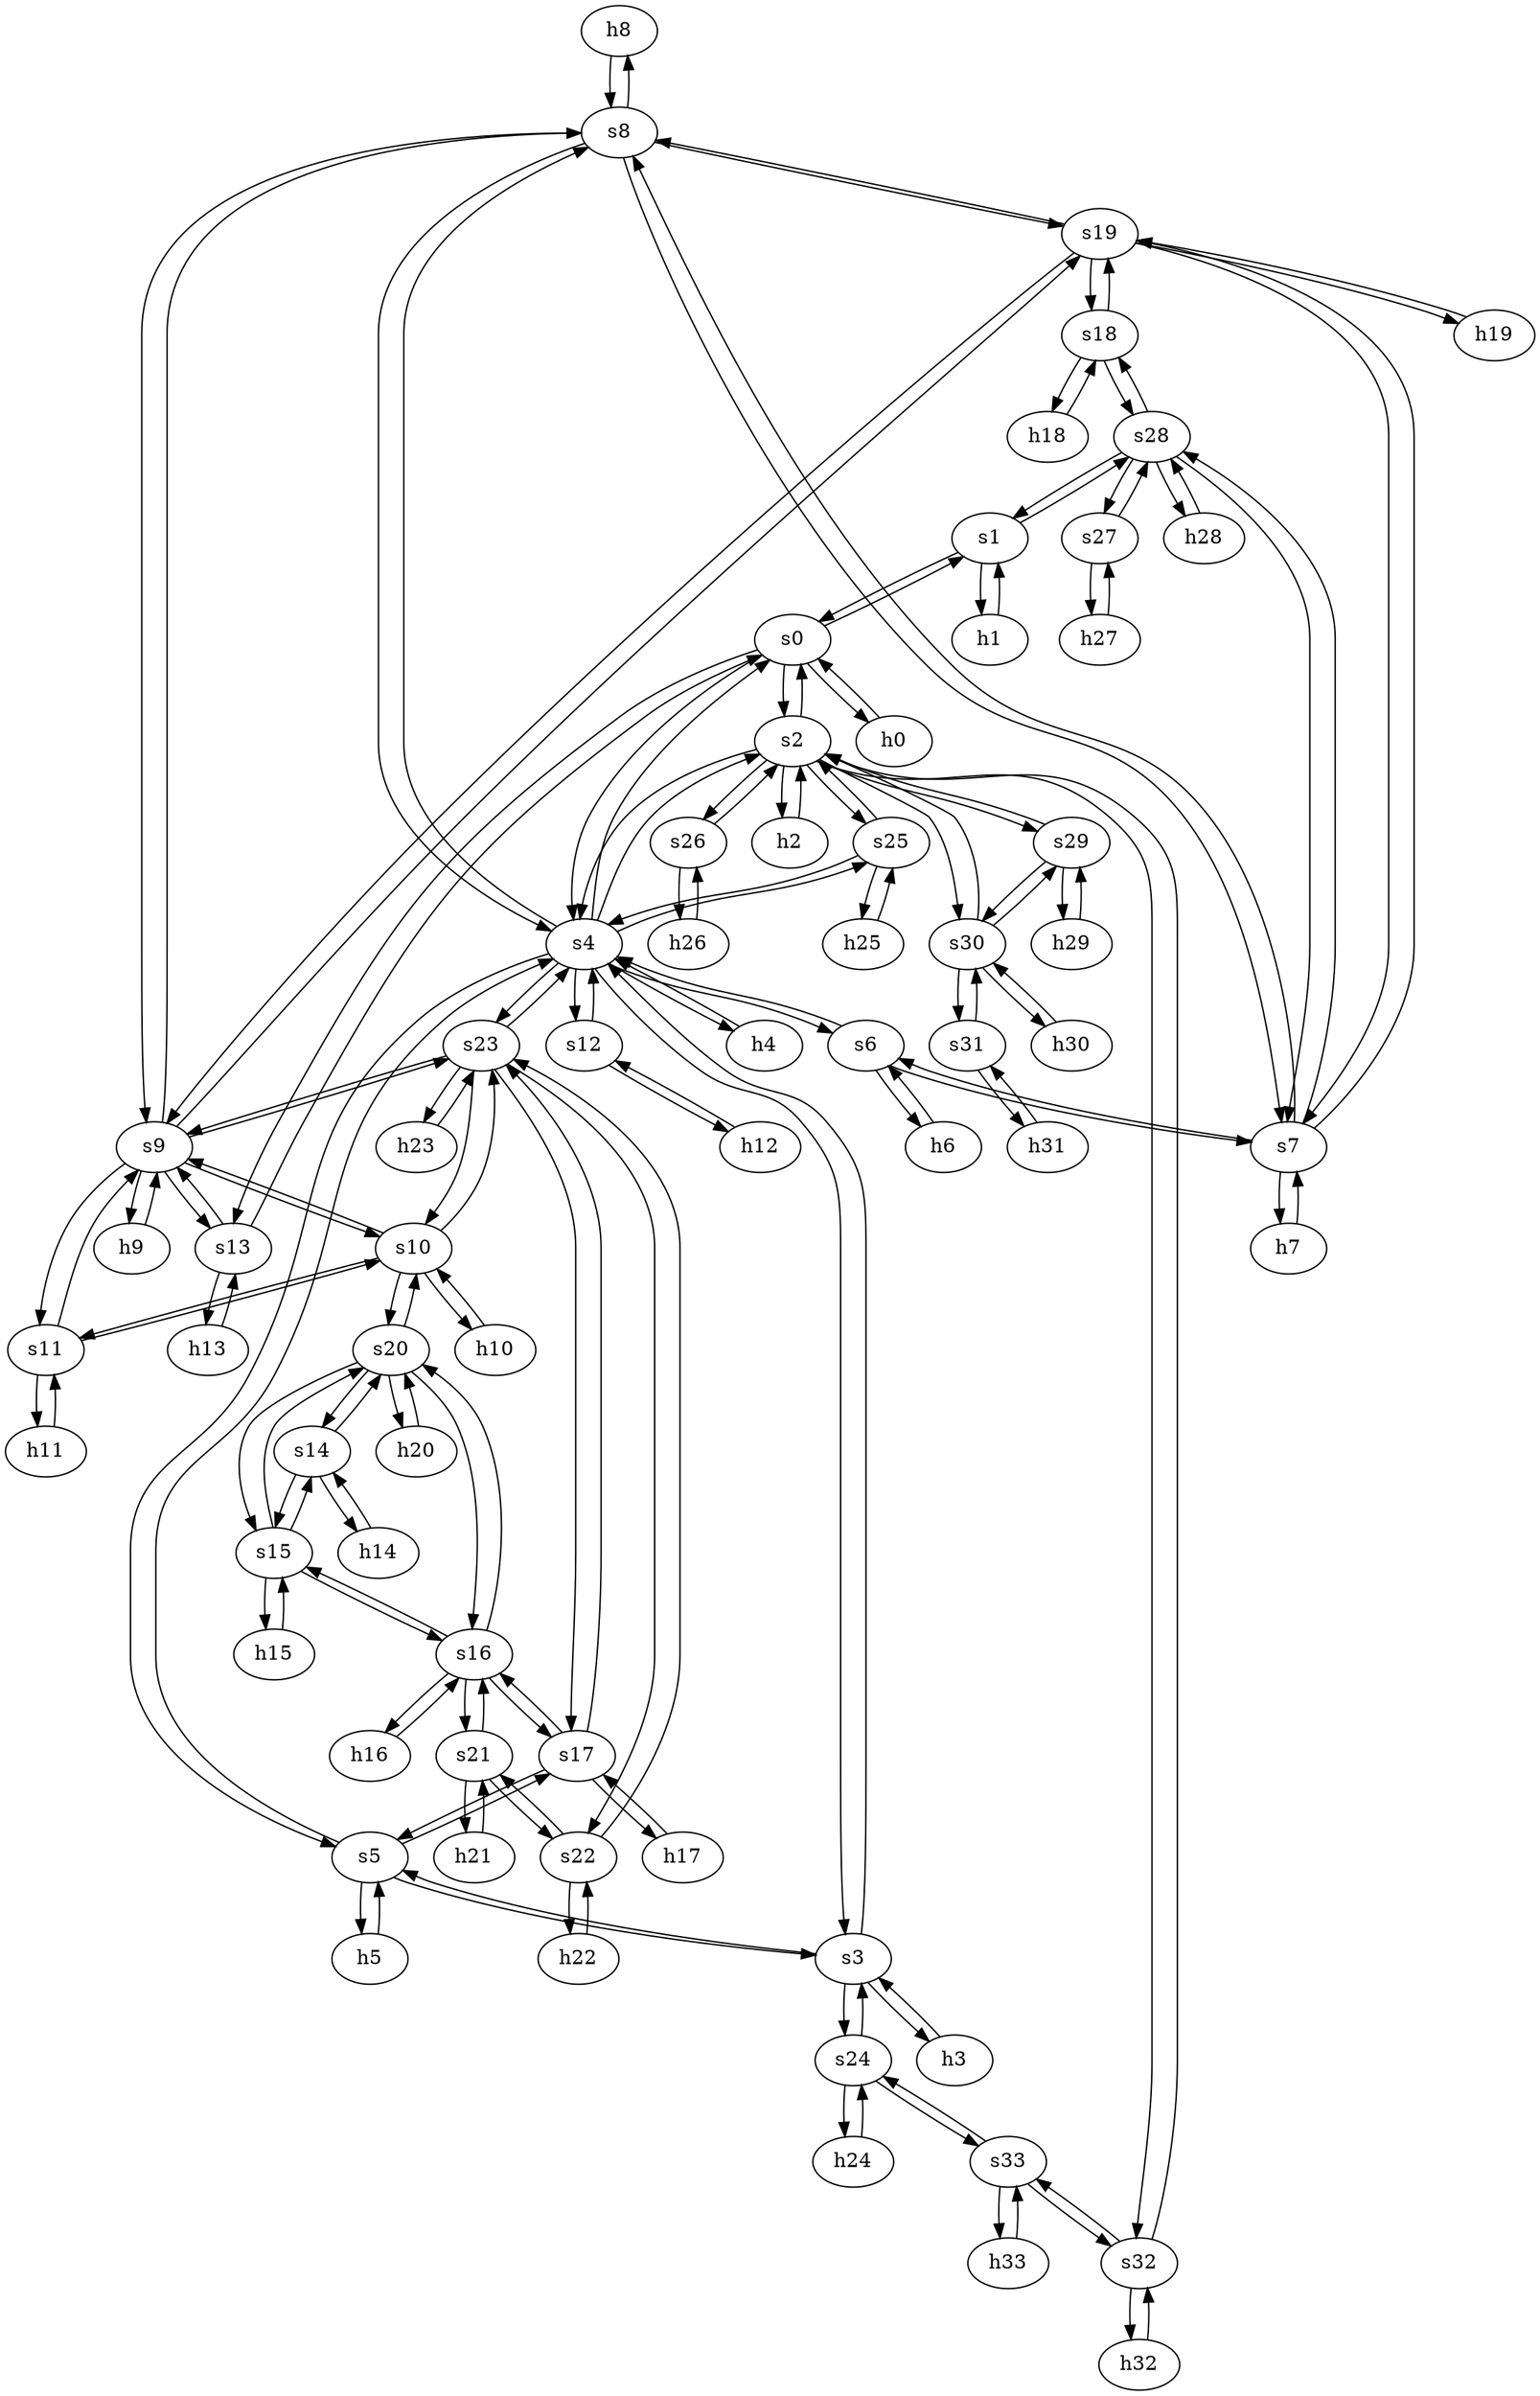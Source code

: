 strict digraph GEANT {
	h8	 [ip="111.0.8.8",
		mac="00:00:00:00:8:8",
		type=host];
	s8	 [id=8,
		type=switch];
	h8 -> s8	 [capacity="1Gbps",
		cost=1,
		dst_port=1,
		src_port=1];
	h9	 [ip="111.0.9.9",
		mac="00:00:00:00:9:9",
		type=host];
	s9	 [id=9,
		type=switch];
	h9 -> s9	 [capacity="1Gbps",
		cost=1,
		dst_port=1,
		src_port=1];
	h26	 [ip="111.0.26.26",
		mac="00:00:00:00:26:26",
		type=host];
	s26	 [id=26,
		type=switch];
	h26 -> s26	 [capacity="1Gbps",
		cost=1,
		dst_port=1,
		src_port=1];
	h2	 [ip="111.0.2.2",
		mac="00:00:00:00:2:2",
		type=host];
	s2	 [id=2,
		type=switch];
	h2 -> s2	 [capacity="1Gbps",
		cost=1,
		dst_port=1,
		src_port=1];
	h3	 [ip="111.0.3.3",
		mac="00:00:00:00:3:3",
		type=host];
	s3	 [id=3,
		type=switch];
	h3 -> s3	 [capacity="1Gbps",
		cost=1,
		dst_port=1,
		src_port=1];
	h0	 [ip="111.0.0.0",
		mac="00:00:00:00:0:0",
		type=host];
	s0	 [id=0,
		type=switch];
	h0 -> s0	 [capacity="1Gbps",
		cost=1,
		dst_port=1,
		src_port=1];
	h1	 [ip="111.0.1.1",
		mac="00:00:00:00:1:1",
		type=host];
	s1	 [id=1,
		type=switch];
	h1 -> s1	 [capacity="1Gbps",
		cost=1,
		dst_port=1,
		src_port=1];
	h6	 [ip="111.0.6.6",
		mac="00:00:00:00:6:6",
		type=host];
	s6	 [id=6,
		type=switch];
	h6 -> s6	 [capacity="1Gbps",
		cost=1,
		dst_port=1,
		src_port=1];
	h7	 [ip="111.0.7.7",
		mac="00:00:00:00:7:7",
		type=host];
	s7	 [id=7,
		type=switch];
	h7 -> s7	 [capacity="1Gbps",
		cost=1,
		dst_port=1,
		src_port=1];
	h4	 [ip="111.0.4.4",
		mac="00:00:00:00:4:4",
		type=host];
	s4	 [id=4,
		type=switch];
	h4 -> s4	 [capacity="1Gbps",
		cost=1,
		dst_port=1,
		src_port=1];
	h5	 [ip="111.0.5.5",
		mac="00:00:00:00:5:5",
		type=host];
	s5	 [id=5,
		type=switch];
	h5 -> s5	 [capacity="1Gbps",
		cost=1,
		dst_port=1,
		src_port=1];
	h23	 [ip="111.0.23.23",
		mac="00:00:00:00:23:23",
		type=host];
	s23	 [id=23,
		type=switch];
	h23 -> s23	 [capacity="1Gbps",
		cost=1,
		dst_port=1,
		src_port=1];
	h22	 [ip="111.0.22.22",
		mac="00:00:00:00:22:22",
		type=host];
	s22	 [id=22,
		type=switch];
	h22 -> s22	 [capacity="1Gbps",
		cost=1,
		dst_port=1,
		src_port=1];
	h21	 [ip="111.0.21.21",
		mac="00:00:00:00:21:21",
		type=host];
	s21	 [id=21,
		type=switch];
	h21 -> s21	 [capacity="1Gbps",
		cost=1,
		dst_port=1,
		src_port=1];
	s9 -> s8	 [capacity="1Gbps",
		cost=1,
		dst_port=4,
		src_port=2];
	s13	 [id=13,
		type=switch];
	s9 -> s13	 [capacity="1Gbps",
		cost=1,
		dst_port=3,
		src_port=5];
	s9 -> h9	 [capacity="1Gbps",
		cost=1,
		dst_port=1,
		src_port=1];
	s9 -> s23	 [capacity="1Gbps",
		cost=1,
		dst_port=3,
		src_port=7];
	s11	 [id=11,
		type=switch];
	s9 -> s11	 [capacity="1Gbps",
		cost=1,
		dst_port=2,
		src_port=4];
	s10	 [id=10,
		type=switch];
	s9 -> s10	 [capacity="1Gbps",
		cost=1,
		dst_port=2,
		src_port=3];
	s19	 [id=19,
		type=switch];
	s9 -> s19	 [capacity="1Gbps",
		cost=1,
		dst_port=4,
		src_port=6];
	s8 -> s9	 [capacity="1Gbps",
		cost=1,
		dst_port=2,
		src_port=4];
	s8 -> h8	 [capacity="1Gbps",
		cost=1,
		dst_port=1,
		src_port=1];
	s8 -> s7	 [capacity="1Gbps",
		cost=1,
		dst_port=3,
		src_port=3];
	s8 -> s4	 [capacity="1Gbps",
		cost=1,
		dst_port=7,
		src_port=2];
	s8 -> s19	 [capacity="1Gbps",
		cost=1,
		dst_port=3,
		src_port=5];
	h29	 [ip="111.0.29.29",
		mac="00:00:00:00:29:29",
		type=host];
	s29	 [id=29,
		type=switch];
	h29 -> s29	 [capacity="1Gbps",
		cost=1,
		dst_port=1,
		src_port=1];
	h28	 [ip="111.0.28.28",
		mac="00:00:00:00:28:28",
		type=host];
	s28	 [id=28,
		type=switch];
	h28 -> s28	 [capacity="1Gbps",
		cost=1,
		dst_port=1,
		src_port=1];
	s24	 [id=24,
		type=switch];
	s3 -> s24	 [capacity="1Gbps",
		cost=1,
		dst_port=2,
		src_port=2];
	s3 -> s5	 [capacity="1Gbps",
		cost=1,
		dst_port=2,
		src_port=4];
	s3 -> h3	 [capacity="1Gbps",
		cost=1,
		dst_port=1,
		src_port=1];
	s3 -> s4	 [capacity="1Gbps",
		cost=1,
		dst_port=4,
		src_port=3];
	s2 -> s0	 [capacity="1Gbps",
		cost=1,
		dst_port=3,
		src_port=2];
	s30	 [id=30,
		type=switch];
	s2 -> s30	 [capacity="1Gbps",
		cost=1,
		dst_port=2,
		src_port=8];
	s2 -> h2	 [capacity="1Gbps",
		cost=1,
		dst_port=1,
		src_port=1];
	s32	 [id=32,
		type=switch];
	s2 -> s32	 [capacity="1Gbps",
		cost=1,
		dst_port=2,
		src_port=3];
	s2 -> s26	 [capacity="1Gbps",
		cost=1,
		dst_port=2,
		src_port=6];
	s25	 [id=25,
		type=switch];
	s2 -> s25	 [capacity="1Gbps",
		cost=1,
		dst_port=2,
		src_port=5];
	s2 -> s4	 [capacity="1Gbps",
		cost=1,
		dst_port=3,
		src_port=4];
	s2 -> s29	 [capacity="1Gbps",
		cost=1,
		dst_port=2,
		src_port=7];
	s1 -> s0	 [capacity="1Gbps",
		cost=1,
		dst_port=2,
		src_port=2];
	s1 -> s28	 [capacity="1Gbps",
		cost=1,
		dst_port=2,
		src_port=3];
	s1 -> h1	 [capacity="1Gbps",
		cost=1,
		dst_port=1,
		src_port=1];
	s0 -> s13	 [capacity="1Gbps",
		cost=1,
		dst_port=2,
		src_port=5];
	s0 -> s2	 [capacity="1Gbps",
		cost=1,
		dst_port=2,
		src_port=3];
	s0 -> s1	 [capacity="1Gbps",
		cost=1,
		dst_port=2,
		src_port=2];
	s0 -> h0	 [capacity="1Gbps",
		cost=1,
		dst_port=1,
		src_port=1];
	s0 -> s4	 [capacity="1Gbps",
		cost=1,
		dst_port=2,
		src_port=4];
	s7 -> s8	 [capacity="1Gbps",
		cost=1,
		dst_port=3,
		src_port=3];
	s7 -> h7	 [capacity="1Gbps",
		cost=1,
		dst_port=1,
		src_port=1];
	s7 -> s6	 [capacity="1Gbps",
		cost=1,
		dst_port=3,
		src_port=2];
	s7 -> s28	 [capacity="1Gbps",
		cost=1,
		dst_port=3,
		src_port=5];
	s7 -> s19	 [capacity="1Gbps",
		cost=1,
		dst_port=2,
		src_port=4];
	s6 -> s7	 [capacity="1Gbps",
		cost=1,
		dst_port=2,
		src_port=3];
	s6 -> h6	 [capacity="1Gbps",
		cost=1,
		dst_port=1,
		src_port=1];
	s6 -> s4	 [capacity="1Gbps",
		cost=1,
		dst_port=6,
		src_port=2];
	s5 -> s3	 [capacity="1Gbps",
		cost=1,
		dst_port=4,
		src_port=2];
	s5 -> s4	 [capacity="1Gbps",
		cost=1,
		dst_port=5,
		src_port=3];
	s5 -> h5	 [capacity="1Gbps",
		cost=1,
		dst_port=1,
		src_port=1];
	s17	 [id=17,
		type=switch];
	s5 -> s17	 [capacity="1Gbps",
		cost=1,
		dst_port=2,
		src_port=4];
	s4 -> s8	 [capacity="1Gbps",
		cost=1,
		dst_port=2,
		src_port=7];
	s4 -> s0	 [capacity="1Gbps",
		cost=1,
		dst_port=4,
		src_port=2];
	s4 -> s2	 [capacity="1Gbps",
		cost=1,
		dst_port=4,
		src_port=3];
	s4 -> h4	 [capacity="1Gbps",
		cost=1,
		dst_port=1,
		src_port=1];
	s4 -> s6	 [capacity="1Gbps",
		cost=1,
		dst_port=2,
		src_port=6];
	s12	 [id=12,
		type=switch];
	s4 -> s12	 [capacity="1Gbps",
		cost=1,
		dst_port=2,
		src_port=8];
	s4 -> s5	 [capacity="1Gbps",
		cost=1,
		dst_port=3,
		src_port=5];
	s4 -> s23	 [capacity="1Gbps",
		cost=1,
		dst_port=2,
		src_port=9];
	s4 -> s25	 [capacity="1Gbps",
		cost=1,
		dst_port=3,
		src_port=10];
	s4 -> s3	 [capacity="1Gbps",
		cost=1,
		dst_port=3,
		src_port=4];
	h20	 [ip="111.0.20.20",
		mac="00:00:00:00:20:20",
		type=host];
	s20	 [id=20,
		type=switch];
	h20 -> s20	 [capacity="1Gbps",
		cost=1,
		dst_port=1,
		src_port=1];
	h31	 [ip="111.0.31.31",
		mac="00:00:00:00:31:31",
		type=host];
	s31	 [id=31,
		type=switch];
	h31 -> s31	 [capacity="1Gbps",
		cost=1,
		dst_port=1,
		src_port=1];
	s31 -> s30	 [capacity="1Gbps",
		cost=1,
		dst_port=4,
		src_port=2];
	s31 -> h31	 [capacity="1Gbps",
		cost=1,
		dst_port=1,
		src_port=1];
	s19 -> s8	 [capacity="1Gbps",
		cost=1,
		dst_port=5,
		src_port=3];
	s19 -> s9	 [capacity="1Gbps",
		cost=1,
		dst_port=6,
		src_port=4];
	h19	 [ip="111.0.19.19",
		mac="00:00:00:00:19:19",
		type=host];
	s19 -> h19	 [capacity="1Gbps",
		cost=1,
		dst_port=1,
		src_port=1];
	s19 -> s7	 [capacity="1Gbps",
		cost=1,
		dst_port=4,
		src_port=2];
	s18	 [id=18,
		type=switch];
	s19 -> s18	 [capacity="1Gbps",
		cost=1,
		dst_port=2,
		src_port=5];
	h18	 [ip="111.0.18.18",
		mac="00:00:00:00:18:18",
		type=host];
	s18 -> h18	 [capacity="1Gbps",
		cost=1,
		dst_port=1,
		src_port=1];
	s18 -> s28	 [capacity="1Gbps",
		cost=1,
		dst_port=4,
		src_port=3];
	s18 -> s19	 [capacity="1Gbps",
		cost=1,
		dst_port=5,
		src_port=2];
	s13 -> s0	 [capacity="1Gbps",
		cost=1,
		dst_port=5,
		src_port=2];
	s13 -> s9	 [capacity="1Gbps",
		cost=1,
		dst_port=5,
		src_port=3];
	h13	 [ip="111.0.13.13",
		mac="00:00:00:00:13:13",
		type=host];
	s13 -> h13	 [capacity="1Gbps",
		cost=1,
		dst_port=1,
		src_port=1];
	h12	 [ip="111.0.12.12",
		mac="00:00:00:00:12:12",
		type=host];
	s12 -> h12	 [capacity="1Gbps",
		cost=1,
		dst_port=1,
		src_port=1];
	s12 -> s4	 [capacity="1Gbps",
		cost=1,
		dst_port=8,
		src_port=2];
	s11 -> s9	 [capacity="1Gbps",
		cost=1,
		dst_port=4,
		src_port=2];
	s11 -> s10	 [capacity="1Gbps",
		cost=1,
		dst_port=3,
		src_port=3];
	h11	 [ip="111.0.11.11",
		mac="00:00:00:00:11:11",
		type=host];
	s11 -> h11	 [capacity="1Gbps",
		cost=1,
		dst_port=1,
		src_port=1];
	h10	 [ip="111.0.10.10",
		mac="00:00:00:00:10:10",
		type=host];
	s10 -> h10	 [capacity="1Gbps",
		cost=1,
		dst_port=1,
		src_port=1];
	s10 -> s9	 [capacity="1Gbps",
		cost=1,
		dst_port=3,
		src_port=2];
	s10 -> s23	 [capacity="1Gbps",
		cost=1,
		dst_port=4,
		src_port=5];
	s10 -> s20	 [capacity="1Gbps",
		cost=1,
		dst_port=2,
		src_port=4];
	s10 -> s11	 [capacity="1Gbps",
		cost=1,
		dst_port=3,
		src_port=3];
	h17	 [ip="111.0.17.17",
		mac="00:00:00:00:17:17",
		type=host];
	s17 -> h17	 [capacity="1Gbps",
		cost=1,
		dst_port=1,
		src_port=1];
	s17 -> s5	 [capacity="1Gbps",
		cost=1,
		dst_port=4,
		src_port=2];
	s17 -> s23	 [capacity="1Gbps",
		cost=1,
		dst_port=5,
		src_port=4];
	s16	 [id=16,
		type=switch];
	s17 -> s16	 [capacity="1Gbps",
		cost=1,
		dst_port=3,
		src_port=3];
	s16 -> s20	 [capacity="1Gbps",
		cost=1,
		dst_port=5,
		src_port=4];
	s16 -> s21	 [capacity="1Gbps",
		cost=1,
		dst_port=2,
		src_port=5];
	s15	 [id=15,
		type=switch];
	s16 -> s15	 [capacity="1Gbps",
		cost=1,
		dst_port=3,
		src_port=2];
	h16	 [ip="111.0.16.16",
		mac="00:00:00:00:16:16",
		type=host];
	s16 -> h16	 [capacity="1Gbps",
		cost=1,
		dst_port=1,
		src_port=1];
	s16 -> s17	 [capacity="1Gbps",
		cost=1,
		dst_port=3,
		src_port=3];
	s14	 [id=14,
		type=switch];
	s15 -> s14	 [capacity="1Gbps",
		cost=1,
		dst_port=3,
		src_port=2];
	h15	 [ip="111.0.15.15",
		mac="00:00:00:00:15:15",
		type=host];
	s15 -> h15	 [capacity="1Gbps",
		cost=1,
		dst_port=1,
		src_port=1];
	s15 -> s20	 [capacity="1Gbps",
		cost=1,
		dst_port=4,
		src_port=4];
	s15 -> s16	 [capacity="1Gbps",
		cost=1,
		dst_port=2,
		src_port=3];
	s14 -> s20	 [capacity="1Gbps",
		cost=1,
		dst_port=3,
		src_port=2];
	s14 -> s15	 [capacity="1Gbps",
		cost=1,
		dst_port=2,
		src_port=3];
	h14	 [ip="111.0.14.14",
		mac="00:00:00:00:14:14",
		type=host];
	s14 -> h14	 [capacity="1Gbps",
		cost=1,
		dst_port=1,
		src_port=1];
	h32	 [ip="111.0.32.32",
		mac="00:00:00:00:32:32",
		type=host];
	h32 -> s32	 [capacity="1Gbps",
		cost=1,
		dst_port=1,
		src_port=1];
	h33	 [ip="111.0.33.33",
		mac="00:00:00:00:33:33",
		type=host];
	s33	 [id=33,
		type=switch];
	h33 -> s33	 [capacity="1Gbps",
		cost=1,
		dst_port=1,
		src_port=1];
	h30	 [ip="111.0.30.30",
		mac="00:00:00:00:30:30",
		type=host];
	h30 -> s30	 [capacity="1Gbps",
		cost=1,
		dst_port=1,
		src_port=1];
	h25	 [ip="111.0.25.25",
		mac="00:00:00:00:25:25",
		type=host];
	h25 -> s25	 [capacity="1Gbps",
		cost=1,
		dst_port=1,
		src_port=1];
	s33 -> s24	 [capacity="1Gbps",
		cost=1,
		dst_port=3,
		src_port=2];
	s33 -> s32	 [capacity="1Gbps",
		cost=1,
		dst_port=3,
		src_port=3];
	s33 -> h33	 [capacity="1Gbps",
		cost=1,
		dst_port=1,
		src_port=1];
	s32 -> s2	 [capacity="1Gbps",
		cost=1,
		dst_port=3,
		src_port=2];
	s32 -> s33	 [capacity="1Gbps",
		cost=1,
		dst_port=3,
		src_port=3];
	s32 -> h32	 [capacity="1Gbps",
		cost=1,
		dst_port=1,
		src_port=1];
	h18 -> s18	 [capacity="1Gbps",
		cost=1,
		dst_port=1,
		src_port=1];
	h19 -> s19	 [capacity="1Gbps",
		cost=1,
		dst_port=1,
		src_port=1];
	s30 -> s2	 [capacity="1Gbps",
		cost=1,
		dst_port=8,
		src_port=2];
	s30 -> h30	 [capacity="1Gbps",
		cost=1,
		dst_port=1,
		src_port=1];
	s30 -> s31	 [capacity="1Gbps",
		cost=1,
		dst_port=2,
		src_port=4];
	s30 -> s29	 [capacity="1Gbps",
		cost=1,
		dst_port=3,
		src_port=3];
	s25 -> s2	 [capacity="1Gbps",
		cost=1,
		dst_port=5,
		src_port=2];
	s25 -> h25	 [capacity="1Gbps",
		cost=1,
		dst_port=1,
		src_port=1];
	s25 -> s4	 [capacity="1Gbps",
		cost=1,
		dst_port=10,
		src_port=3];
	h10 -> s10	 [capacity="1Gbps",
		cost=1,
		dst_port=1,
		src_port=1];
	h11 -> s11	 [capacity="1Gbps",
		cost=1,
		dst_port=1,
		src_port=1];
	h12 -> s12	 [capacity="1Gbps",
		cost=1,
		dst_port=1,
		src_port=1];
	h13 -> s13	 [capacity="1Gbps",
		cost=1,
		dst_port=1,
		src_port=1];
	h14 -> s14	 [capacity="1Gbps",
		cost=1,
		dst_port=1,
		src_port=1];
	h15 -> s15	 [capacity="1Gbps",
		cost=1,
		dst_port=1,
		src_port=1];
	h16 -> s16	 [capacity="1Gbps",
		cost=1,
		dst_port=1,
		src_port=1];
	h17 -> s17	 [capacity="1Gbps",
		cost=1,
		dst_port=1,
		src_port=1];
	s22 -> h22	 [capacity="1Gbps",
		cost=1,
		dst_port=1,
		src_port=1];
	s22 -> s23	 [capacity="1Gbps",
		cost=1,
		dst_port=6,
		src_port=3];
	s22 -> s21	 [capacity="1Gbps",
		cost=1,
		dst_port=3,
		src_port=2];
	s23 -> s9	 [capacity="1Gbps",
		cost=1,
		dst_port=7,
		src_port=3];
	s23 -> h23	 [capacity="1Gbps",
		cost=1,
		dst_port=1,
		src_port=1];
	s23 -> s10	 [capacity="1Gbps",
		cost=1,
		dst_port=5,
		src_port=4];
	s23 -> s22	 [capacity="1Gbps",
		cost=1,
		dst_port=3,
		src_port=6];
	s23 -> s4	 [capacity="1Gbps",
		cost=1,
		dst_port=9,
		src_port=2];
	s23 -> s17	 [capacity="1Gbps",
		cost=1,
		dst_port=4,
		src_port=5];
	s20 -> h20	 [capacity="1Gbps",
		cost=1,
		dst_port=1,
		src_port=1];
	s20 -> s14	 [capacity="1Gbps",
		cost=1,
		dst_port=2,
		src_port=3];
	s20 -> s16	 [capacity="1Gbps",
		cost=1,
		dst_port=4,
		src_port=5];
	s20 -> s10	 [capacity="1Gbps",
		cost=1,
		dst_port=4,
		src_port=2];
	s20 -> s15	 [capacity="1Gbps",
		cost=1,
		dst_port=4,
		src_port=4];
	s21 -> h21	 [capacity="1Gbps",
		cost=1,
		dst_port=1,
		src_port=1];
	s21 -> s16	 [capacity="1Gbps",
		cost=1,
		dst_port=5,
		src_port=2];
	s21 -> s22	 [capacity="1Gbps",
		cost=1,
		dst_port=2,
		src_port=3];
	s26 -> s2	 [capacity="1Gbps",
		cost=1,
		dst_port=6,
		src_port=2];
	s26 -> h26	 [capacity="1Gbps",
		cost=1,
		dst_port=1,
		src_port=1];
	s27	 [id=27,
		type=switch];
	s27 -> s28	 [capacity="1Gbps",
		cost=1,
		dst_port=5,
		src_port=2];
	h27	 [ip="111.0.27.27",
		mac="00:00:00:00:27:27",
		type=host];
	s27 -> h27	 [capacity="1Gbps",
		cost=1,
		dst_port=1,
		src_port=1];
	h24	 [ip="111.0.24.24",
		mac="00:00:00:00:24:24",
		type=host];
	s24 -> h24	 [capacity="1Gbps",
		cost=1,
		dst_port=1,
		src_port=1];
	s24 -> s33	 [capacity="1Gbps",
		cost=1,
		dst_port=2,
		src_port=3];
	s24 -> s3	 [capacity="1Gbps",
		cost=1,
		dst_port=2,
		src_port=2];
	h24 -> s24	 [capacity="1Gbps",
		cost=1,
		dst_port=1,
		src_port=1];
	s28 -> s1	 [capacity="1Gbps",
		cost=1,
		dst_port=3,
		src_port=2];
	s28 -> s7	 [capacity="1Gbps",
		cost=1,
		dst_port=5,
		src_port=3];
	s28 -> s18	 [capacity="1Gbps",
		cost=1,
		dst_port=3,
		src_port=4];
	s28 -> s27	 [capacity="1Gbps",
		cost=1,
		dst_port=2,
		src_port=5];
	s28 -> h28	 [capacity="1Gbps",
		cost=1,
		dst_port=1,
		src_port=1];
	s29 -> s2	 [capacity="1Gbps",
		cost=1,
		dst_port=7,
		src_port=2];
	s29 -> s30	 [capacity="1Gbps",
		cost=1,
		dst_port=3,
		src_port=3];
	s29 -> h29	 [capacity="1Gbps",
		cost=1,
		dst_port=1,
		src_port=1];
	h27 -> s27	 [capacity="1Gbps",
		cost=1,
		dst_port=1,
		src_port=1];
}
